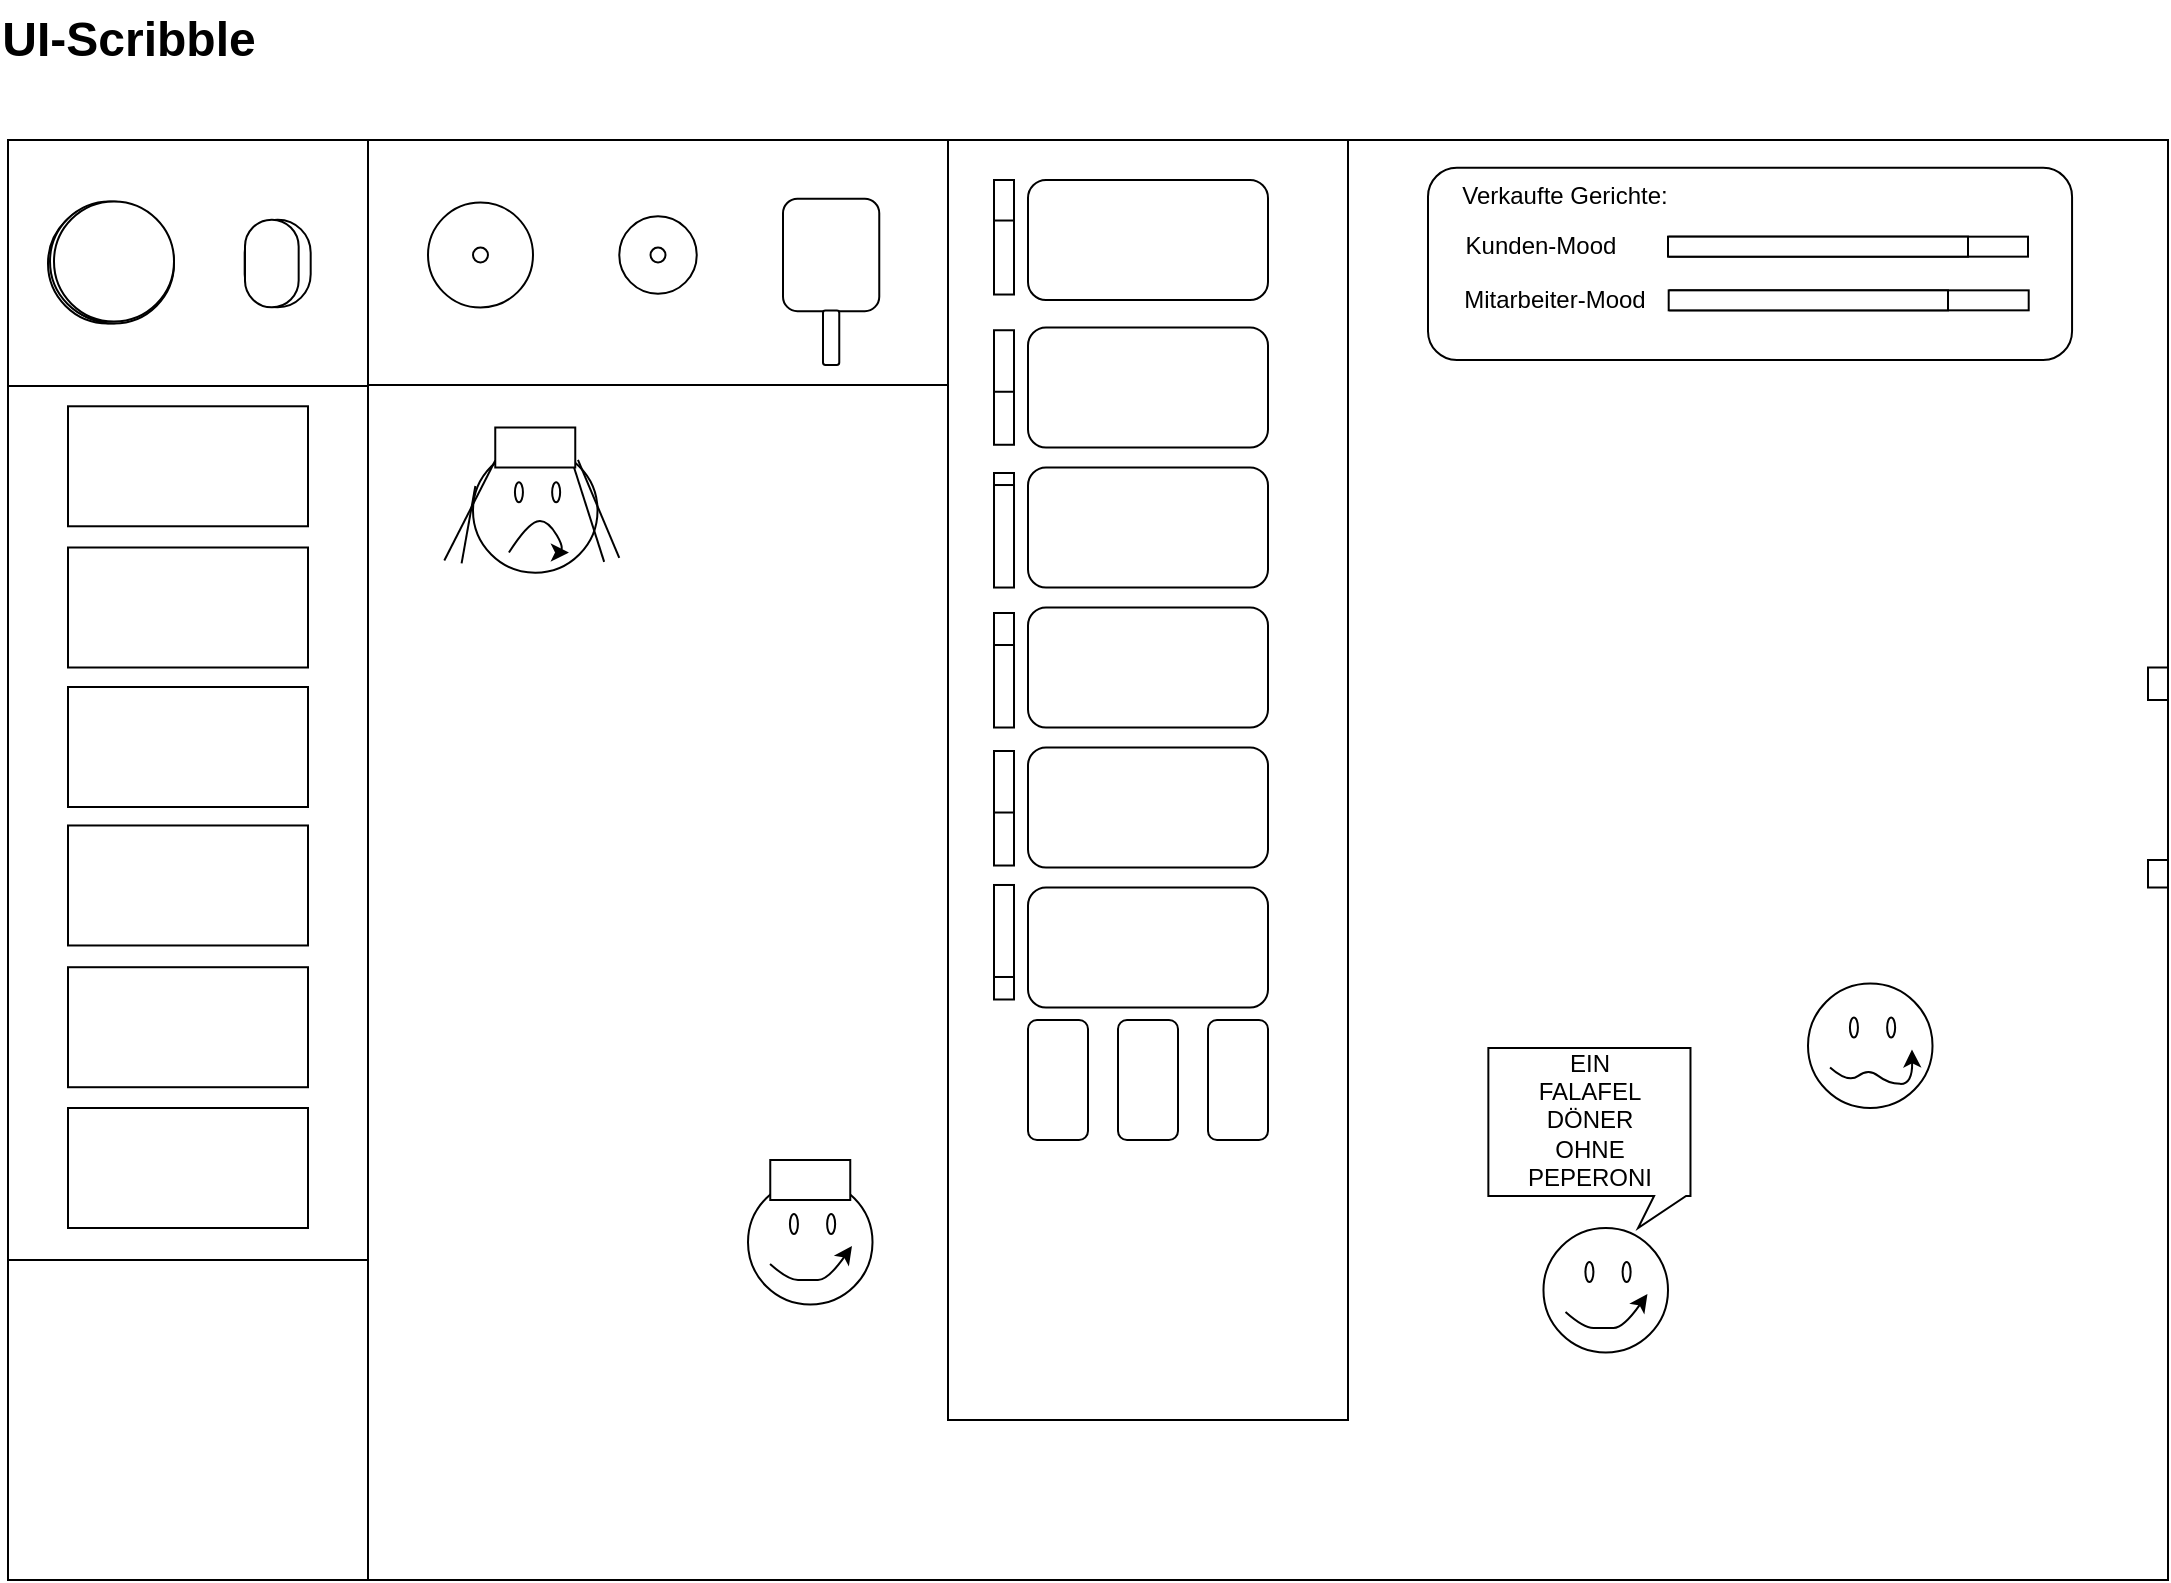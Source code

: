 <mxfile version="14.9.6" type="device"><diagram id="t9Em0iVI2bKVnGN0U5hO" name="Seite-1"><mxGraphModel dx="2374" dy="1163" grid="1" gridSize="10" guides="1" tooltips="1" connect="1" arrows="1" fold="1" page="1" pageScale="1" pageWidth="1169" pageHeight="827" math="0" shadow="0"><root><mxCell id="0"/><mxCell id="1" parent="0"/><mxCell id="9U9Ucz0AFQKiqhOZlWMx-1" value="UI-Scribble" style="text;strokeColor=none;fillColor=none;html=1;fontSize=24;fontStyle=1;verticalAlign=middle;align=center;" parent="1" vertex="1"><mxGeometry x="50" y="10" width="100" height="40" as="geometry"/></mxCell><mxCell id="9U9Ucz0AFQKiqhOZlWMx-2" value="" style="rounded=0;whiteSpace=wrap;html=1;" parent="1" vertex="1"><mxGeometry x="40" y="80" width="1080" height="720" as="geometry"/></mxCell><mxCell id="9U9Ucz0AFQKiqhOZlWMx-3" value="" style="rounded=0;whiteSpace=wrap;html=1;" parent="1" vertex="1"><mxGeometry x="510" y="80" width="200" height="640" as="geometry"/></mxCell><mxCell id="9U9Ucz0AFQKiqhOZlWMx-4" value="" style="rounded=0;whiteSpace=wrap;html=1;" parent="1" vertex="1"><mxGeometry x="40" y="80" width="180" height="720" as="geometry"/></mxCell><mxCell id="9U9Ucz0AFQKiqhOZlWMx-5" value="" style="rounded=0;whiteSpace=wrap;html=1;rotation=90;" parent="1" vertex="1"><mxGeometry x="303.75" y="-3.75" width="122.5" height="290" as="geometry"/></mxCell><mxCell id="9U9Ucz0AFQKiqhOZlWMx-7" value="" style="rounded=0;whiteSpace=wrap;html=1;" parent="1" vertex="1"><mxGeometry x="1110" y="440" width="10" height="13.75" as="geometry"/></mxCell><mxCell id="9U9Ucz0AFQKiqhOZlWMx-8" value="" style="rounded=0;whiteSpace=wrap;html=1;" parent="1" vertex="1"><mxGeometry x="1110" y="343.75" width="10" height="16.25" as="geometry"/></mxCell><mxCell id="9U9Ucz0AFQKiqhOZlWMx-9" value="" style="ellipse;whiteSpace=wrap;html=1;aspect=fixed;" parent="1" vertex="1"><mxGeometry x="250" y="111.25" width="52.5" height="52.5" as="geometry"/></mxCell><mxCell id="9U9Ucz0AFQKiqhOZlWMx-10" value="" style="ellipse;whiteSpace=wrap;html=1;aspect=fixed;" parent="1" vertex="1"><mxGeometry x="345.63" y="118.13" width="38.75" height="38.75" as="geometry"/></mxCell><mxCell id="9U9Ucz0AFQKiqhOZlWMx-11" value="" style="rounded=1;whiteSpace=wrap;html=1;rotation=90;" parent="1" vertex="1"><mxGeometry x="423.49" y="113.43" width="56.15" height="48.13" as="geometry"/></mxCell><mxCell id="9U9Ucz0AFQKiqhOZlWMx-12" value="" style="rounded=1;whiteSpace=wrap;html=1;rotation=90;" parent="1" vertex="1"><mxGeometry x="437.97" y="174.84" width="27.19" height="8.13" as="geometry"/></mxCell><mxCell id="9U9Ucz0AFQKiqhOZlWMx-15" value="" style="ellipse;whiteSpace=wrap;html=1;aspect=fixed;" parent="1" vertex="1"><mxGeometry x="272.5" y="133.76" width="7.49" height="7.49" as="geometry"/></mxCell><mxCell id="9U9Ucz0AFQKiqhOZlWMx-16" value="" style="ellipse;whiteSpace=wrap;html=1;aspect=fixed;" parent="1" vertex="1"><mxGeometry x="361.26" y="133.75" width="7.49" height="7.49" as="geometry"/></mxCell><mxCell id="9U9Ucz0AFQKiqhOZlWMx-17" value="" style="ellipse;whiteSpace=wrap;html=1;aspect=fixed;" parent="1" vertex="1"><mxGeometry x="60" y="111.75" width="60" height="60" as="geometry"/></mxCell><mxCell id="9U9Ucz0AFQKiqhOZlWMx-18" value="" style="ellipse;whiteSpace=wrap;html=1;aspect=fixed;" parent="1" vertex="1"><mxGeometry x="63" y="111.75" width="60" height="60" as="geometry"/></mxCell><mxCell id="9U9Ucz0AFQKiqhOZlWMx-19" value="" style="ellipse;whiteSpace=wrap;html=1;aspect=fixed;" parent="1" vertex="1"><mxGeometry x="61" y="110.75" width="60" height="60" as="geometry"/></mxCell><mxCell id="9U9Ucz0AFQKiqhOZlWMx-20" value="" style="ellipse;whiteSpace=wrap;html=1;aspect=fixed;" parent="1" vertex="1"><mxGeometry x="63" y="110.75" width="60" height="60" as="geometry"/></mxCell><mxCell id="9U9Ucz0AFQKiqhOZlWMx-29" value="" style="rounded=1;whiteSpace=wrap;html=1;arcSize=50;rotation=90;" parent="1" vertex="1"><mxGeometry x="152.93" y="125.25" width="43.83" height="33" as="geometry"/></mxCell><mxCell id="9U9Ucz0AFQKiqhOZlWMx-31" value="" style="rounded=1;whiteSpace=wrap;html=1;arcSize=50;rotation=90;" parent="1" vertex="1"><mxGeometry x="150" y="128.33" width="43.83" height="26.84" as="geometry"/></mxCell><mxCell id="9U9Ucz0AFQKiqhOZlWMx-32" value="" style="rounded=1;whiteSpace=wrap;html=1;" parent="1" vertex="1"><mxGeometry x="550" y="453.75" width="120" height="60" as="geometry"/></mxCell><mxCell id="9U9Ucz0AFQKiqhOZlWMx-33" value="" style="rounded=1;whiteSpace=wrap;html=1;" parent="1" vertex="1"><mxGeometry x="550" y="383.75" width="120" height="60" as="geometry"/></mxCell><mxCell id="9U9Ucz0AFQKiqhOZlWMx-34" value="" style="rounded=1;whiteSpace=wrap;html=1;" parent="1" vertex="1"><mxGeometry x="550" y="313.75" width="120" height="60" as="geometry"/></mxCell><mxCell id="9U9Ucz0AFQKiqhOZlWMx-35" value="" style="rounded=1;whiteSpace=wrap;html=1;" parent="1" vertex="1"><mxGeometry x="550" y="243.75" width="120" height="60" as="geometry"/></mxCell><mxCell id="9U9Ucz0AFQKiqhOZlWMx-36" value="" style="rounded=1;whiteSpace=wrap;html=1;" parent="1" vertex="1"><mxGeometry x="550" y="173.75" width="120" height="60" as="geometry"/></mxCell><mxCell id="9U9Ucz0AFQKiqhOZlWMx-37" value="" style="rounded=1;whiteSpace=wrap;html=1;" parent="1" vertex="1"><mxGeometry x="550" y="100" width="120" height="60" as="geometry"/></mxCell><mxCell id="9U9Ucz0AFQKiqhOZlWMx-38" value="" style="rounded=1;whiteSpace=wrap;html=1;" parent="1" vertex="1"><mxGeometry x="550" y="520" width="30" height="60" as="geometry"/></mxCell><mxCell id="9U9Ucz0AFQKiqhOZlWMx-39" value="" style="rounded=1;whiteSpace=wrap;html=1;" parent="1" vertex="1"><mxGeometry x="595" y="520" width="30" height="60" as="geometry"/></mxCell><mxCell id="9U9Ucz0AFQKiqhOZlWMx-40" value="" style="rounded=1;whiteSpace=wrap;html=1;" parent="1" vertex="1"><mxGeometry x="640" y="520" width="30" height="60" as="geometry"/></mxCell><mxCell id="9U9Ucz0AFQKiqhOZlWMx-42" value="" style="rounded=0;whiteSpace=wrap;html=1;" parent="1" vertex="1"><mxGeometry x="40" y="203" width="180" height="597" as="geometry"/></mxCell><mxCell id="9U9Ucz0AFQKiqhOZlWMx-43" value="" style="rounded=0;whiteSpace=wrap;html=1;rotation=90;" parent="1" vertex="1"><mxGeometry x="519.5" y="113.5" width="37" height="10" as="geometry"/></mxCell><mxCell id="9U9Ucz0AFQKiqhOZlWMx-44" value="" style="rounded=0;whiteSpace=wrap;html=1;rotation=90;" parent="1" vertex="1"><mxGeometry x="519.5" y="133.76" width="37" height="10" as="geometry"/></mxCell><mxCell id="9U9Ucz0AFQKiqhOZlWMx-45" value="" style="rounded=0;whiteSpace=wrap;html=1;rotation=90;" parent="1" vertex="1"><mxGeometry x="519.5" y="188.62" width="37" height="10" as="geometry"/></mxCell><mxCell id="9U9Ucz0AFQKiqhOZlWMx-46" value="" style="rounded=0;whiteSpace=wrap;html=1;rotation=90;" parent="1" vertex="1"><mxGeometry x="524.75" y="214.13" width="26.5" height="10" as="geometry"/></mxCell><mxCell id="9U9Ucz0AFQKiqhOZlWMx-47" value="" style="rounded=0;whiteSpace=wrap;html=1;rotation=90;" parent="1" vertex="1"><mxGeometry x="532.75" y="246.75" width="10.5" height="10" as="geometry"/></mxCell><mxCell id="9U9Ucz0AFQKiqhOZlWMx-48" value="" style="rounded=0;whiteSpace=wrap;html=1;rotation=90;" parent="1" vertex="1"><mxGeometry x="512.38" y="273.14" width="51.25" height="10" as="geometry"/></mxCell><mxCell id="9U9Ucz0AFQKiqhOZlWMx-49" value="" style="rounded=0;whiteSpace=wrap;html=1;rotation=90;" parent="1" vertex="1"><mxGeometry x="527.75" y="321.75" width="20.5" height="10" as="geometry"/></mxCell><mxCell id="9U9Ucz0AFQKiqhOZlWMx-50" value="" style="rounded=0;whiteSpace=wrap;html=1;rotation=90;" parent="1" vertex="1"><mxGeometry x="517.38" y="348.13" width="41.25" height="10" as="geometry"/></mxCell><mxCell id="9U9Ucz0AFQKiqhOZlWMx-51" value="" style="rounded=0;whiteSpace=wrap;html=1;rotation=90;" parent="1" vertex="1"><mxGeometry x="519.5" y="399" width="37" height="10" as="geometry"/></mxCell><mxCell id="9U9Ucz0AFQKiqhOZlWMx-52" value="" style="rounded=0;whiteSpace=wrap;html=1;rotation=90;" parent="1" vertex="1"><mxGeometry x="524.75" y="424.51" width="26.5" height="10" as="geometry"/></mxCell><mxCell id="9U9Ucz0AFQKiqhOZlWMx-53" value="" style="rounded=0;whiteSpace=wrap;html=1;rotation=90;" parent="1" vertex="1"><mxGeometry x="512.75" y="472.74" width="50.5" height="10" as="geometry"/></mxCell><mxCell id="9U9Ucz0AFQKiqhOZlWMx-54" value="" style="rounded=0;whiteSpace=wrap;html=1;rotation=90;" parent="1" vertex="1"><mxGeometry x="532.38" y="499.12" width="11.25" height="10" as="geometry"/></mxCell><mxCell id="9U9Ucz0AFQKiqhOZlWMx-55" value="" style="rounded=1;whiteSpace=wrap;html=1;" parent="1" vertex="1"><mxGeometry x="750" y="93.93" width="322.03" height="96.07" as="geometry"/></mxCell><mxCell id="9U9Ucz0AFQKiqhOZlWMx-56" value="" style="ellipse;whiteSpace=wrap;html=1;aspect=fixed;" parent="1" vertex="1"><mxGeometry x="410" y="600" width="62.26" height="62.26" as="geometry"/></mxCell><mxCell id="9U9Ucz0AFQKiqhOZlWMx-57" value="" style="ellipse;whiteSpace=wrap;html=1;rotation=90;" parent="1" vertex="1"><mxGeometry x="427.97" y="620" width="10" height="4" as="geometry"/></mxCell><mxCell id="9U9Ucz0AFQKiqhOZlWMx-58" value="" style="ellipse;whiteSpace=wrap;html=1;rotation=90;" parent="1" vertex="1"><mxGeometry x="446.57" y="620" width="10" height="4" as="geometry"/></mxCell><mxCell id="9U9Ucz0AFQKiqhOZlWMx-59" value="" style="curved=1;endArrow=classic;html=1;exitX=0.177;exitY=0.675;exitDx=0;exitDy=0;exitPerimeter=0;entryX=0.835;entryY=0.53;entryDx=0;entryDy=0;entryPerimeter=0;" parent="1" source="9U9Ucz0AFQKiqhOZlWMx-56" target="9U9Ucz0AFQKiqhOZlWMx-56" edge="1"><mxGeometry width="50" height="50" relative="1" as="geometry"><mxPoint x="366.57" y="750" as="sourcePoint"/><mxPoint x="416.57" y="700" as="targetPoint"/><Array as="points"><mxPoint x="430" y="650"/><mxPoint x="440" y="650"/><mxPoint x="450" y="650"/></Array></mxGeometry></mxCell><mxCell id="9U9Ucz0AFQKiqhOZlWMx-60" value="" style="rounded=0;whiteSpace=wrap;html=1;" parent="1" vertex="1"><mxGeometry x="421.13" y="590" width="40" height="20" as="geometry"/></mxCell><mxCell id="9U9Ucz0AFQKiqhOZlWMx-62" value="" style="ellipse;whiteSpace=wrap;html=1;aspect=fixed;" parent="1" vertex="1"><mxGeometry x="272.5" y="234.13" width="62.26" height="62.26" as="geometry"/></mxCell><mxCell id="9U9Ucz0AFQKiqhOZlWMx-63" value="" style="ellipse;whiteSpace=wrap;html=1;rotation=90;" parent="1" vertex="1"><mxGeometry x="290.47" y="254.13" width="10" height="4" as="geometry"/></mxCell><mxCell id="9U9Ucz0AFQKiqhOZlWMx-64" value="" style="ellipse;whiteSpace=wrap;html=1;rotation=90;" parent="1" vertex="1"><mxGeometry x="309.07" y="254.13" width="10" height="4" as="geometry"/></mxCell><mxCell id="9U9Ucz0AFQKiqhOZlWMx-65" value="" style="curved=1;endArrow=classic;html=1;" parent="1" edge="1"><mxGeometry width="50" height="50" relative="1" as="geometry"><mxPoint x="290.47" y="286.25" as="sourcePoint"/><mxPoint x="320.47" y="286.25" as="targetPoint"/><Array as="points"><mxPoint x="299.47" y="272.25"/><mxPoint x="309.47" y="269.25"/><mxPoint x="319.47" y="286.25"/></Array></mxGeometry></mxCell><mxCell id="9U9Ucz0AFQKiqhOZlWMx-66" value="" style="rounded=0;whiteSpace=wrap;html=1;" parent="1" vertex="1"><mxGeometry x="283.63" y="223.75" width="40" height="20" as="geometry"/></mxCell><mxCell id="9U9Ucz0AFQKiqhOZlWMx-67" value="" style="endArrow=none;html=1;exitX=0.202;exitY=0.292;exitDx=0;exitDy=0;exitPerimeter=0;" parent="1" source="9U9Ucz0AFQKiqhOZlWMx-2" edge="1"><mxGeometry width="50" height="50" relative="1" as="geometry"><mxPoint x="233.63" y="290.26" as="sourcePoint"/><mxPoint x="283.63" y="240.26" as="targetPoint"/></mxGeometry></mxCell><mxCell id="9U9Ucz0AFQKiqhOZlWMx-68" value="" style="endArrow=none;html=1;entryX=0.984;entryY=0.994;entryDx=0;entryDy=0;entryPerimeter=0;exitX=0.276;exitY=0.293;exitDx=0;exitDy=0;exitPerimeter=0;" parent="1" source="9U9Ucz0AFQKiqhOZlWMx-2" target="9U9Ucz0AFQKiqhOZlWMx-66" edge="1"><mxGeometry width="50" height="50" relative="1" as="geometry"><mxPoint x="334.38" y="304.13" as="sourcePoint"/><mxPoint x="384.38" y="254.13" as="targetPoint"/></mxGeometry></mxCell><mxCell id="9U9Ucz0AFQKiqhOZlWMx-69" value="" style="endArrow=none;html=1;entryX=0.843;entryY=0.094;entryDx=0;entryDy=0;entryPerimeter=0;exitX=0.276;exitY=0.293;exitDx=0;exitDy=0;exitPerimeter=0;" parent="1" target="9U9Ucz0AFQKiqhOZlWMx-62" edge="1"><mxGeometry width="50" height="50" relative="1" as="geometry"><mxPoint x="345.63" y="288.92" as="sourcePoint"/><mxPoint x="330.54" y="241.59" as="targetPoint"/></mxGeometry></mxCell><mxCell id="9U9Ucz0AFQKiqhOZlWMx-71" value="" style="endArrow=none;html=1;entryX=0.019;entryY=0.303;entryDx=0;entryDy=0;entryPerimeter=0;exitX=0.21;exitY=0.294;exitDx=0;exitDy=0;exitPerimeter=0;" parent="1" source="9U9Ucz0AFQKiqhOZlWMx-2" target="9U9Ucz0AFQKiqhOZlWMx-62" edge="1"><mxGeometry width="50" height="50" relative="1" as="geometry"><mxPoint x="283.63" y="348.13" as="sourcePoint"/><mxPoint x="262.985" y="299.192" as="targetPoint"/></mxGeometry></mxCell><mxCell id="9U9Ucz0AFQKiqhOZlWMx-72" value="" style="ellipse;whiteSpace=wrap;html=1;aspect=fixed;" parent="1" vertex="1"><mxGeometry x="807.74" y="624" width="62.26" height="62.26" as="geometry"/></mxCell><mxCell id="9U9Ucz0AFQKiqhOZlWMx-73" value="" style="ellipse;whiteSpace=wrap;html=1;rotation=90;" parent="1" vertex="1"><mxGeometry x="825.71" y="644" width="10" height="4" as="geometry"/></mxCell><mxCell id="9U9Ucz0AFQKiqhOZlWMx-74" value="" style="ellipse;whiteSpace=wrap;html=1;rotation=90;" parent="1" vertex="1"><mxGeometry x="844.31" y="644" width="10" height="4" as="geometry"/></mxCell><mxCell id="9U9Ucz0AFQKiqhOZlWMx-75" value="" style="curved=1;endArrow=classic;html=1;exitX=0.177;exitY=0.675;exitDx=0;exitDy=0;exitPerimeter=0;entryX=0.835;entryY=0.53;entryDx=0;entryDy=0;entryPerimeter=0;" parent="1" source="9U9Ucz0AFQKiqhOZlWMx-72" target="9U9Ucz0AFQKiqhOZlWMx-72" edge="1"><mxGeometry width="50" height="50" relative="1" as="geometry"><mxPoint x="764.31" y="774" as="sourcePoint"/><mxPoint x="814.31" y="724" as="targetPoint"/><Array as="points"><mxPoint x="827.74" y="674"/><mxPoint x="837.74" y="674"/><mxPoint x="847.74" y="674"/></Array></mxGeometry></mxCell><mxCell id="9U9Ucz0AFQKiqhOZlWMx-79" value="" style="ellipse;whiteSpace=wrap;html=1;aspect=fixed;" parent="1" vertex="1"><mxGeometry x="940" y="501.74" width="62.26" height="62.26" as="geometry"/></mxCell><mxCell id="9U9Ucz0AFQKiqhOZlWMx-80" value="" style="ellipse;whiteSpace=wrap;html=1;rotation=90;" parent="1" vertex="1"><mxGeometry x="957.97" y="521.74" width="10" height="4" as="geometry"/></mxCell><mxCell id="9U9Ucz0AFQKiqhOZlWMx-81" value="" style="ellipse;whiteSpace=wrap;html=1;rotation=90;" parent="1" vertex="1"><mxGeometry x="976.57" y="521.74" width="10" height="4" as="geometry"/></mxCell><mxCell id="9U9Ucz0AFQKiqhOZlWMx-82" value="" style="curved=1;endArrow=classic;html=1;exitX=0.177;exitY=0.675;exitDx=0;exitDy=0;exitPerimeter=0;entryX=0.835;entryY=0.53;entryDx=0;entryDy=0;entryPerimeter=0;" parent="1" source="9U9Ucz0AFQKiqhOZlWMx-79" target="9U9Ucz0AFQKiqhOZlWMx-79" edge="1"><mxGeometry width="50" height="50" relative="1" as="geometry"><mxPoint x="896.57" y="651.74" as="sourcePoint"/><mxPoint x="946.57" y="601.74" as="targetPoint"/><Array as="points"><mxPoint x="960" y="551.74"/><mxPoint x="970.26" y="544.13"/><mxPoint x="980" y="551.74"/><mxPoint x="992.26" y="552.13"/></Array></mxGeometry></mxCell><mxCell id="9U9Ucz0AFQKiqhOZlWMx-85" value="" style="rounded=0;whiteSpace=wrap;html=1;" parent="1" vertex="1"><mxGeometry x="40" y="203" width="180" height="437" as="geometry"/></mxCell><mxCell id="9U9Ucz0AFQKiqhOZlWMx-86" value="" style="rounded=0;whiteSpace=wrap;html=1;" parent="1" vertex="1"><mxGeometry x="70" y="213.14" width="120" height="60" as="geometry"/></mxCell><mxCell id="9U9Ucz0AFQKiqhOZlWMx-87" value="" style="rounded=0;whiteSpace=wrap;html=1;" parent="1" vertex="1"><mxGeometry x="70" y="283.75" width="120" height="60" as="geometry"/></mxCell><mxCell id="9U9Ucz0AFQKiqhOZlWMx-88" value="" style="rounded=0;whiteSpace=wrap;html=1;" parent="1" vertex="1"><mxGeometry x="70" y="353.5" width="120" height="60" as="geometry"/></mxCell><mxCell id="9U9Ucz0AFQKiqhOZlWMx-89" value="" style="rounded=0;whiteSpace=wrap;html=1;" parent="1" vertex="1"><mxGeometry x="70" y="422.74" width="120" height="60" as="geometry"/></mxCell><mxCell id="9U9Ucz0AFQKiqhOZlWMx-90" value="" style="rounded=0;whiteSpace=wrap;html=1;" parent="1" vertex="1"><mxGeometry x="70" y="493.61" width="120" height="60" as="geometry"/></mxCell><mxCell id="9U9Ucz0AFQKiqhOZlWMx-91" value="" style="rounded=0;whiteSpace=wrap;html=1;" parent="1" vertex="1"><mxGeometry x="70" y="564" width="120" height="60" as="geometry"/></mxCell><mxCell id="9U9Ucz0AFQKiqhOZlWMx-92" value="Verkaufte Gerichte:" style="text;html=1;strokeColor=none;fillColor=none;align=center;verticalAlign=middle;whiteSpace=wrap;rounded=0;" parent="1" vertex="1"><mxGeometry x="731.57" y="98.13" width="173.43" height="20" as="geometry"/></mxCell><mxCell id="9U9Ucz0AFQKiqhOZlWMx-93" value="Kunden-Mood" style="text;html=1;strokeColor=none;fillColor=none;align=center;verticalAlign=middle;whiteSpace=wrap;rounded=0;" parent="1" vertex="1"><mxGeometry x="720" y="123" width="173.43" height="20" as="geometry"/></mxCell><mxCell id="9U9Ucz0AFQKiqhOZlWMx-94" value="Mitarbeiter-Mood" style="text;html=1;strokeColor=none;fillColor=none;align=center;verticalAlign=middle;whiteSpace=wrap;rounded=0;" parent="1" vertex="1"><mxGeometry x="727" y="150.0" width="173.43" height="20" as="geometry"/></mxCell><mxCell id="9U9Ucz0AFQKiqhOZlWMx-95" value="" style="rounded=0;whiteSpace=wrap;html=1;rotation=0;" parent="1" vertex="1"><mxGeometry x="870.71" y="128.33" width="179.29" height="10" as="geometry"/></mxCell><mxCell id="9U9Ucz0AFQKiqhOZlWMx-96" value="" style="rounded=0;whiteSpace=wrap;html=1;rotation=0;" parent="1" vertex="1"><mxGeometry x="870" y="128.33" width="150" height="10" as="geometry"/></mxCell><mxCell id="9U9Ucz0AFQKiqhOZlWMx-97" value="" style="rounded=0;whiteSpace=wrap;html=1;rotation=0;" parent="1" vertex="1"><mxGeometry x="871.06" y="155.17" width="179.29" height="10" as="geometry"/></mxCell><mxCell id="9U9Ucz0AFQKiqhOZlWMx-98" value="" style="rounded=0;whiteSpace=wrap;html=1;rotation=0;" parent="1" vertex="1"><mxGeometry x="870.35" y="155.17" width="139.65" height="10" as="geometry"/></mxCell><mxCell id="9U9Ucz0AFQKiqhOZlWMx-99" value="" style="whiteSpace=wrap;html=1;shape=mxgraph.basic.rectCallout;dx=90.86;dy=16;boundedLbl=1;" parent="1" vertex="1"><mxGeometry x="780.18" y="534" width="101.06" height="90" as="geometry"/></mxCell><mxCell id="9U9Ucz0AFQKiqhOZlWMx-101" value="EIN FALAFEL DÖNER OHNE PEPERONI" style="text;html=1;strokeColor=none;fillColor=none;align=center;verticalAlign=middle;whiteSpace=wrap;rounded=0;" parent="1" vertex="1"><mxGeometry x="810.71" y="560" width="40" height="20" as="geometry"/></mxCell></root></mxGraphModel></diagram></mxfile>